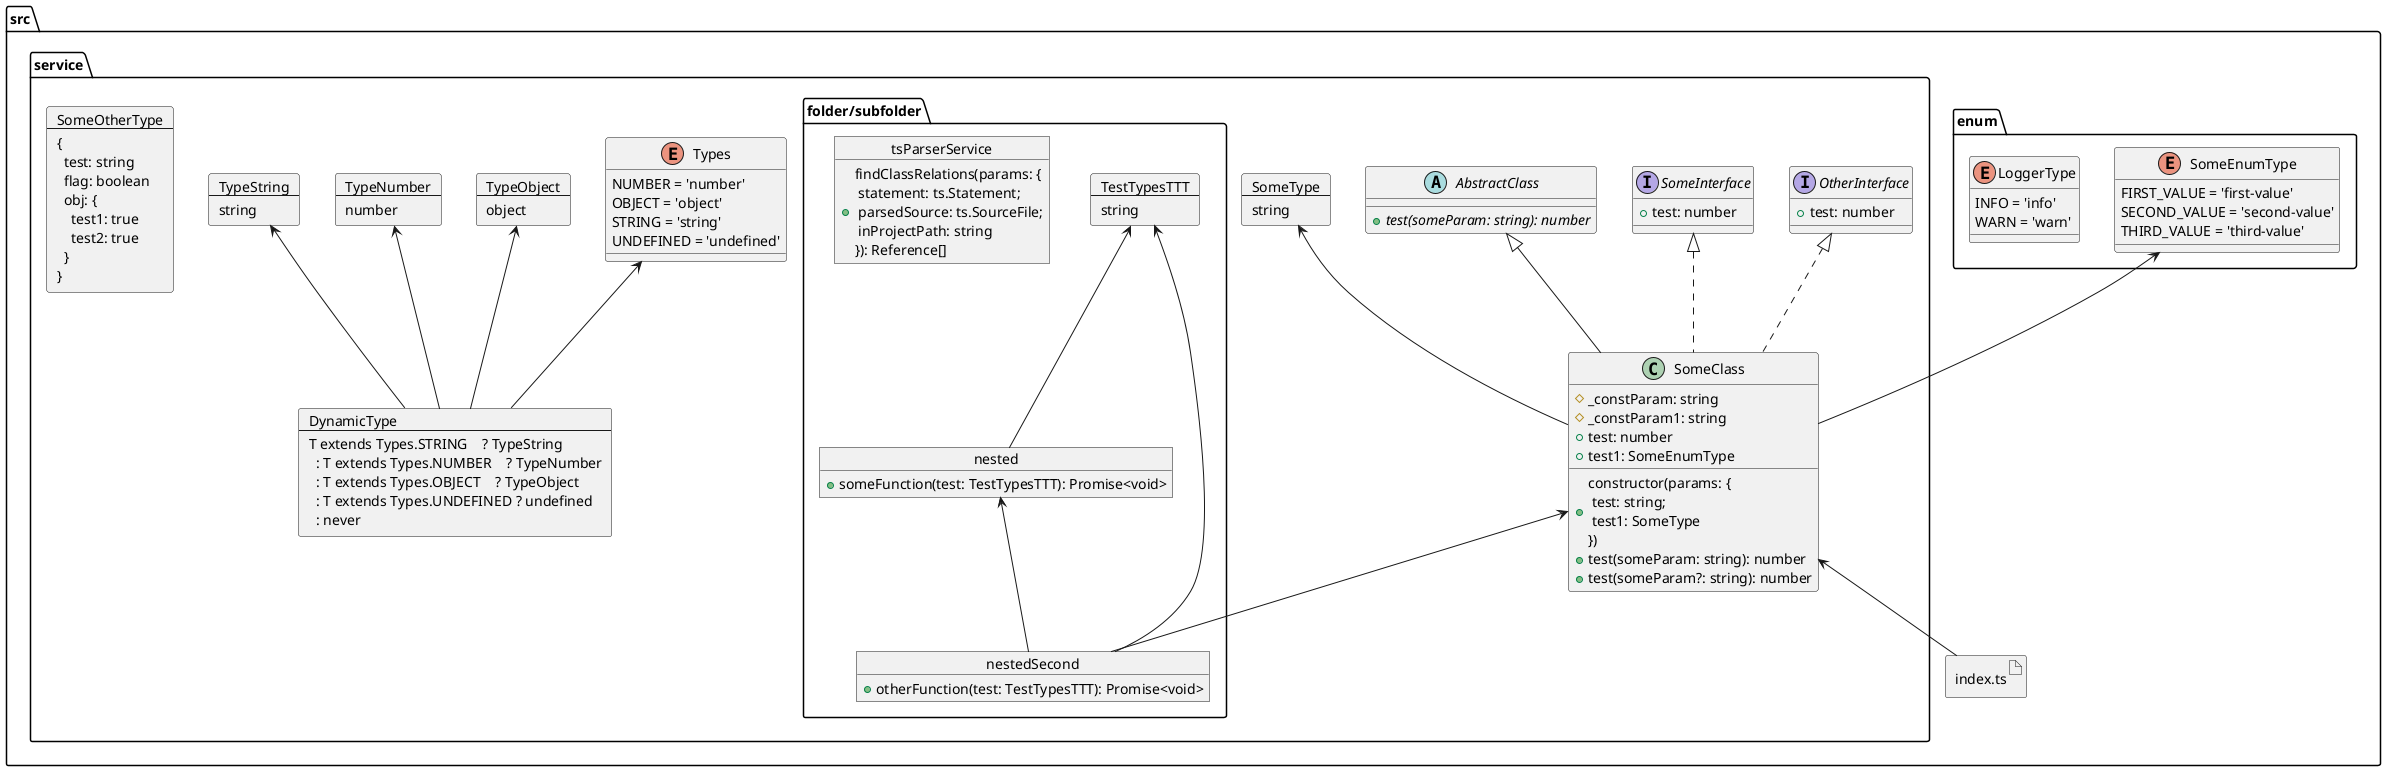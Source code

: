 @startuml
    folder "src" as src_b874d07 {
      artifact "index.ts" as index_ts_e4daf83f {
      }
      folder "enum" as enum_1eea471b {
        enum "LoggerType" as logger_type_eca21c7c {
          INFO = 'info'
          WARN = 'warn'
        }
        enum "SomeEnumType" as some_enum_type_6a1c7ee2 {
          FIRST_VALUE = 'first-value'
          SECOND_VALUE = 'second-value'
          THIRD_VALUE = 'third-value'
        }
      }
      folder "service" as service_c83a6ab5 {
        abstract "AbstractClass" as abstract_class_eb5b4d10 {
          + {abstract} test(someParam: string): number
        }
        card type_string_50fee832 [
          TypeString
          ---
          string
        ]
        card type_number_50fee832 [
          TypeNumber
          ---
          number
        ]
        card type_object_50fee832 [
          TypeObject
          ---
          object
        ]
        enum "Types" as types_50fee832 {
          NUMBER = 'number'
          OBJECT = 'object'
          STRING = 'string'
          UNDEFINED = 'undefined'
        }
        card dynamic_type_50fee832 [
          DynamicType
          ---
          T extends Types.STRING    ? TypeString
            : T extends Types.NUMBER    ? TypeNumber
            : T extends Types.OBJECT    ? TypeObject
            : T extends Types.UNDEFINED ? undefined
            : never
        ]
        interface "OtherInterface" as other_interface_45739bff {
          + test: number
        }
        card some_type_755b9f64 [
          SomeType
          ---
          string
        ]
        card some_other_type_755b9f64 [
          SomeOtherType
          ---
          {
            test: string
            flag: boolean
            obj: {
              test1: true
              test2: true
            }
          }
        ]
        class "SomeClass" as some_class_755b9f64 {
          # _constParam: string
          # _constParam1: string
          + constructor(params: {\n test: string;\n test1: SomeType \n})
          + test(someParam: string): number
          + test: number
          + test(someParam?: string): number
          + test1: SomeEnumType
        }
        interface "SomeInterface" as some_interface_4140baef {
          + test: number
        }
        folder "folder/subfolder" as folder_subfolder_85d5d271 {
          object "nestedSecond" as nested_second_4e88e347 {
            + otherFunction(test: TestTypesTTT): Promise<void>
          }
          card test_types_ttt_27b6e15a [
            TestTypesTTT
            ---
            string
          ]
          object "nested" as nested_27b6e15a {
            + someFunction(test: TestTypesTTT): Promise<void>
          }
          object "tsParserService" as ts_parser_service_b249c12a {
            + findClassRelations(params: {\n statement: ts.Statement;\n parsedSource: ts.SourceFile;\n inProjectPath: string \n}): Reference[]
          }
        }
      }
    }
  index_ts_e4daf83f -up-> some_class_755b9f64
  dynamic_type_50fee832 -up-> type_string_50fee832
  dynamic_type_50fee832 -up-> type_number_50fee832
  dynamic_type_50fee832 -up-> type_object_50fee832
  dynamic_type_50fee832 -up-> types_50fee832
  nested_second_4e88e347 -up-> some_class_755b9f64
  nested_second_4e88e347 -up-> nested_27b6e15a
  nested_second_4e88e347 -up-> test_types_ttt_27b6e15a
  nested_27b6e15a -up-> test_types_ttt_27b6e15a
  some_class_755b9f64 -up-> some_enum_type_6a1c7ee2
  some_class_755b9f64 -up-> some_type_755b9f64
  some_class_755b9f64 -up-|> abstract_class_eb5b4d10
  some_class_755b9f64 .up.|> some_interface_4140baef
  some_class_755b9f64 .up.|> other_interface_45739bff
@enduml